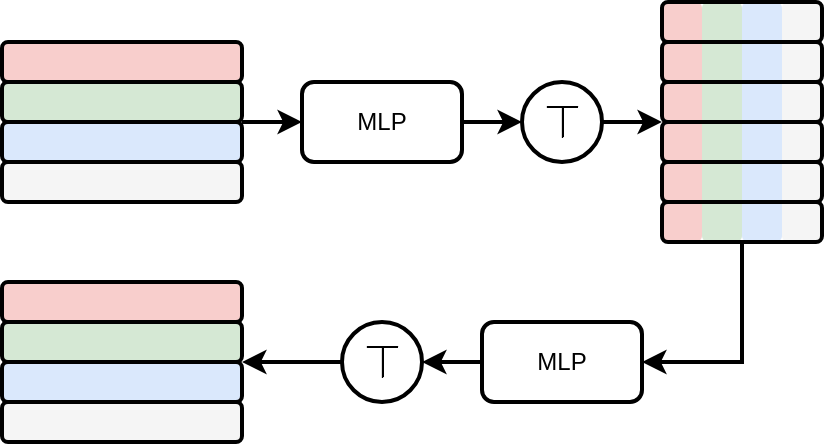 <mxfile version="24.2.5" type="device">
  <diagram id="ywM9ryXC5cKVVKmEpi1Q" name="Pagina-2">
    <mxGraphModel dx="1507" dy="543" grid="1" gridSize="10" guides="1" tooltips="1" connect="1" arrows="1" fold="1" page="1" pageScale="1" pageWidth="1500" pageHeight="500" math="1" shadow="0">
      <root>
        <mxCell id="0" />
        <mxCell id="1" parent="0" />
        <mxCell id="AaIkuRwrpvIg5kKi9nCi-1" value="" style="rounded=1;whiteSpace=wrap;html=1;fillColor=#f8cecc;strokeColor=default;strokeWidth=2;perimeterSpacing=0;" vertex="1" parent="1">
          <mxGeometry x="400" y="320" width="120" height="20" as="geometry" />
        </mxCell>
        <mxCell id="AaIkuRwrpvIg5kKi9nCi-5" value="" style="rounded=1;whiteSpace=wrap;html=1;fillColor=#d5e8d4;strokeColor=default;strokeWidth=2;perimeterSpacing=0;" vertex="1" parent="1">
          <mxGeometry x="400" y="340" width="120" height="20" as="geometry" />
        </mxCell>
        <mxCell id="e2ZswS3HhFwoMu1AFI_4-10" style="edgeStyle=orthogonalEdgeStyle;rounded=0;orthogonalLoop=1;jettySize=auto;html=1;exitX=1;exitY=0;exitDx=0;exitDy=0;entryX=0;entryY=0.5;entryDx=0;entryDy=0;strokeWidth=2;" edge="1" parent="1" source="AaIkuRwrpvIg5kKi9nCi-6" target="e2ZswS3HhFwoMu1AFI_4-3">
          <mxGeometry relative="1" as="geometry" />
        </mxCell>
        <mxCell id="AaIkuRwrpvIg5kKi9nCi-6" value="" style="rounded=1;whiteSpace=wrap;html=1;fillColor=#dae8fc;strokeColor=default;strokeWidth=2;perimeterSpacing=0;" vertex="1" parent="1">
          <mxGeometry x="400" y="360" width="120" height="20" as="geometry" />
        </mxCell>
        <mxCell id="AaIkuRwrpvIg5kKi9nCi-7" value="" style="rounded=1;whiteSpace=wrap;html=1;fillColor=#f5f5f5;strokeColor=default;strokeWidth=2;perimeterSpacing=0;fontColor=#333333;" vertex="1" parent="1">
          <mxGeometry x="400" y="380" width="120" height="20" as="geometry" />
        </mxCell>
        <mxCell id="cmg1Nk37iaHx8WpNkdPV-1" value="" style="rounded=1;whiteSpace=wrap;html=1;fillColor=#f8cecc;strokeColor=none;strokeWidth=2;perimeterSpacing=0;rotation=-90;" vertex="1" parent="1">
          <mxGeometry x="680" y="350" width="120" height="20" as="geometry" />
        </mxCell>
        <mxCell id="cmg1Nk37iaHx8WpNkdPV-2" value="" style="rounded=1;whiteSpace=wrap;html=1;fillColor=#d5e8d4;strokeColor=none;strokeWidth=2;perimeterSpacing=0;rotation=-90;" vertex="1" parent="1">
          <mxGeometry x="700" y="350" width="120" height="20" as="geometry" />
        </mxCell>
        <mxCell id="cmg1Nk37iaHx8WpNkdPV-3" value="" style="rounded=1;whiteSpace=wrap;html=1;fillColor=#dae8fc;strokeColor=none;strokeWidth=2;perimeterSpacing=0;rotation=-90;" vertex="1" parent="1">
          <mxGeometry x="720" y="350" width="120" height="20" as="geometry" />
        </mxCell>
        <mxCell id="cmg1Nk37iaHx8WpNkdPV-4" value="" style="rounded=1;whiteSpace=wrap;html=1;fillColor=#f5f5f5;strokeColor=none;strokeWidth=2;perimeterSpacing=0;fontColor=#333333;rotation=-90;" vertex="1" parent="1">
          <mxGeometry x="740" y="350" width="120" height="20" as="geometry" />
        </mxCell>
        <mxCell id="fEEs67hiuNFMhcK0vPYj-1" value="" style="rounded=1;whiteSpace=wrap;html=1;fillColor=none;strokeColor=default;strokeWidth=2;perimeterSpacing=0;" vertex="1" parent="1">
          <mxGeometry x="730" y="300" width="80" height="20" as="geometry" />
        </mxCell>
        <mxCell id="fEEs67hiuNFMhcK0vPYj-2" value="" style="rounded=1;whiteSpace=wrap;html=1;fillColor=none;strokeColor=default;strokeWidth=2;perimeterSpacing=0;" vertex="1" parent="1">
          <mxGeometry x="730" y="320" width="80" height="20" as="geometry" />
        </mxCell>
        <mxCell id="fEEs67hiuNFMhcK0vPYj-3" value="" style="rounded=1;whiteSpace=wrap;html=1;fillColor=none;strokeColor=default;strokeWidth=2;perimeterSpacing=0;" vertex="1" parent="1">
          <mxGeometry x="730" y="340" width="80" height="20" as="geometry" />
        </mxCell>
        <mxCell id="fEEs67hiuNFMhcK0vPYj-4" value="" style="rounded=1;whiteSpace=wrap;html=1;fillColor=none;strokeColor=default;strokeWidth=2;perimeterSpacing=0;" vertex="1" parent="1">
          <mxGeometry x="730" y="360" width="80" height="20" as="geometry" />
        </mxCell>
        <mxCell id="fEEs67hiuNFMhcK0vPYj-5" value="" style="rounded=1;whiteSpace=wrap;html=1;fillColor=none;strokeColor=default;strokeWidth=2;perimeterSpacing=0;" vertex="1" parent="1">
          <mxGeometry x="730" y="380" width="80" height="20" as="geometry" />
        </mxCell>
        <mxCell id="e2ZswS3HhFwoMu1AFI_4-13" style="edgeStyle=orthogonalEdgeStyle;rounded=0;orthogonalLoop=1;jettySize=auto;html=1;exitX=0.5;exitY=1;exitDx=0;exitDy=0;entryX=1;entryY=0.5;entryDx=0;entryDy=0;strokeWidth=2;" edge="1" parent="1" source="fEEs67hiuNFMhcK0vPYj-6" target="e2ZswS3HhFwoMu1AFI_4-4">
          <mxGeometry relative="1" as="geometry" />
        </mxCell>
        <mxCell id="fEEs67hiuNFMhcK0vPYj-6" value="" style="rounded=1;whiteSpace=wrap;html=1;fillColor=none;strokeColor=default;strokeWidth=2;perimeterSpacing=0;" vertex="1" parent="1">
          <mxGeometry x="730" y="400" width="80" height="20" as="geometry" />
        </mxCell>
        <mxCell id="e2ZswS3HhFwoMu1AFI_4-12" style="edgeStyle=orthogonalEdgeStyle;rounded=0;orthogonalLoop=1;jettySize=auto;html=1;exitX=1;exitY=0.5;exitDx=0;exitDy=0;entryX=0;entryY=0;entryDx=0;entryDy=0;strokeWidth=2;" edge="1" parent="1" source="e2ZswS3HhFwoMu1AFI_4-2" target="fEEs67hiuNFMhcK0vPYj-4">
          <mxGeometry relative="1" as="geometry" />
        </mxCell>
        <mxCell id="e2ZswS3HhFwoMu1AFI_4-2" value="$$\top$$" style="ellipse;whiteSpace=wrap;html=1;aspect=fixed;strokeWidth=2;fontSize=20;" vertex="1" parent="1">
          <mxGeometry x="660" y="340" width="40" height="40" as="geometry" />
        </mxCell>
        <mxCell id="e2ZswS3HhFwoMu1AFI_4-11" style="edgeStyle=orthogonalEdgeStyle;rounded=0;orthogonalLoop=1;jettySize=auto;html=1;exitX=1;exitY=0.5;exitDx=0;exitDy=0;entryX=0;entryY=0.5;entryDx=0;entryDy=0;strokeWidth=2;" edge="1" parent="1" source="e2ZswS3HhFwoMu1AFI_4-3" target="e2ZswS3HhFwoMu1AFI_4-2">
          <mxGeometry relative="1" as="geometry" />
        </mxCell>
        <mxCell id="e2ZswS3HhFwoMu1AFI_4-3" value="MLP" style="rounded=1;whiteSpace=wrap;html=1;strokeColor=default;strokeWidth=2;" vertex="1" parent="1">
          <mxGeometry x="550" y="340" width="80" height="40" as="geometry" />
        </mxCell>
        <mxCell id="e2ZswS3HhFwoMu1AFI_4-14" style="edgeStyle=orthogonalEdgeStyle;rounded=0;orthogonalLoop=1;jettySize=auto;html=1;exitX=0;exitY=0.5;exitDx=0;exitDy=0;entryX=1;entryY=0.5;entryDx=0;entryDy=0;strokeWidth=2;" edge="1" parent="1" source="e2ZswS3HhFwoMu1AFI_4-4" target="e2ZswS3HhFwoMu1AFI_4-5">
          <mxGeometry relative="1" as="geometry" />
        </mxCell>
        <mxCell id="e2ZswS3HhFwoMu1AFI_4-4" value="MLP" style="rounded=1;whiteSpace=wrap;html=1;strokeColor=default;strokeWidth=2;" vertex="1" parent="1">
          <mxGeometry x="640" y="460" width="80" height="40" as="geometry" />
        </mxCell>
        <mxCell id="e2ZswS3HhFwoMu1AFI_4-5" value="$$\top$$" style="ellipse;whiteSpace=wrap;html=1;aspect=fixed;strokeWidth=2;fontSize=20;" vertex="1" parent="1">
          <mxGeometry x="570" y="460" width="40" height="40" as="geometry" />
        </mxCell>
        <mxCell id="e2ZswS3HhFwoMu1AFI_4-6" value="" style="rounded=1;whiteSpace=wrap;html=1;fillColor=#f8cecc;strokeColor=default;strokeWidth=2;perimeterSpacing=0;" vertex="1" parent="1">
          <mxGeometry x="400" y="440" width="120" height="20" as="geometry" />
        </mxCell>
        <mxCell id="e2ZswS3HhFwoMu1AFI_4-7" value="" style="rounded=1;whiteSpace=wrap;html=1;fillColor=#d5e8d4;strokeColor=default;strokeWidth=2;perimeterSpacing=0;" vertex="1" parent="1">
          <mxGeometry x="400" y="460" width="120" height="20" as="geometry" />
        </mxCell>
        <mxCell id="e2ZswS3HhFwoMu1AFI_4-8" value="" style="rounded=1;whiteSpace=wrap;html=1;fillColor=#dae8fc;strokeColor=default;strokeWidth=2;perimeterSpacing=0;" vertex="1" parent="1">
          <mxGeometry x="400" y="480" width="120" height="20" as="geometry" />
        </mxCell>
        <mxCell id="e2ZswS3HhFwoMu1AFI_4-9" value="" style="rounded=1;whiteSpace=wrap;html=1;fillColor=#f5f5f5;strokeColor=default;strokeWidth=2;perimeterSpacing=0;fontColor=#333333;" vertex="1" parent="1">
          <mxGeometry x="400" y="500" width="120" height="20" as="geometry" />
        </mxCell>
        <mxCell id="e2ZswS3HhFwoMu1AFI_4-15" style="edgeStyle=orthogonalEdgeStyle;rounded=0;orthogonalLoop=1;jettySize=auto;html=1;exitX=0;exitY=0.5;exitDx=0;exitDy=0;entryX=1;entryY=1;entryDx=0;entryDy=0;strokeWidth=2;" edge="1" parent="1" source="e2ZswS3HhFwoMu1AFI_4-5" target="e2ZswS3HhFwoMu1AFI_4-7">
          <mxGeometry relative="1" as="geometry">
            <Array as="points">
              <mxPoint x="530" y="480" />
              <mxPoint x="530" y="480" />
            </Array>
          </mxGeometry>
        </mxCell>
      </root>
    </mxGraphModel>
  </diagram>
</mxfile>
